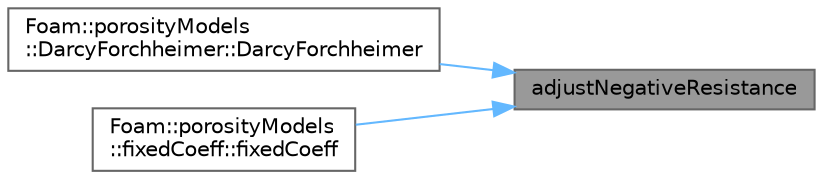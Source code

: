 digraph "adjustNegativeResistance"
{
 // LATEX_PDF_SIZE
  bgcolor="transparent";
  edge [fontname=Helvetica,fontsize=10,labelfontname=Helvetica,labelfontsize=10];
  node [fontname=Helvetica,fontsize=10,shape=box,height=0.2,width=0.4];
  rankdir="RL";
  Node1 [id="Node000001",label="adjustNegativeResistance",height=0.2,width=0.4,color="gray40", fillcolor="grey60", style="filled", fontcolor="black",tooltip=" "];
  Node1 -> Node2 [id="edge1_Node000001_Node000002",dir="back",color="steelblue1",style="solid",tooltip=" "];
  Node2 [id="Node000002",label="Foam::porosityModels\l::DarcyForchheimer::DarcyForchheimer",height=0.2,width=0.4,color="grey40", fillcolor="white", style="filled",URL="$classFoam_1_1porosityModels_1_1DarcyForchheimer.html#ad340a6fcd04fc9fcd7733d53d61a7771",tooltip=" "];
  Node1 -> Node3 [id="edge2_Node000001_Node000003",dir="back",color="steelblue1",style="solid",tooltip=" "];
  Node3 [id="Node000003",label="Foam::porosityModels\l::fixedCoeff::fixedCoeff",height=0.2,width=0.4,color="grey40", fillcolor="white", style="filled",URL="$classFoam_1_1porosityModels_1_1fixedCoeff.html#ae8fcfbfaa19e4317cfd2bf46d93d13b3",tooltip=" "];
}

